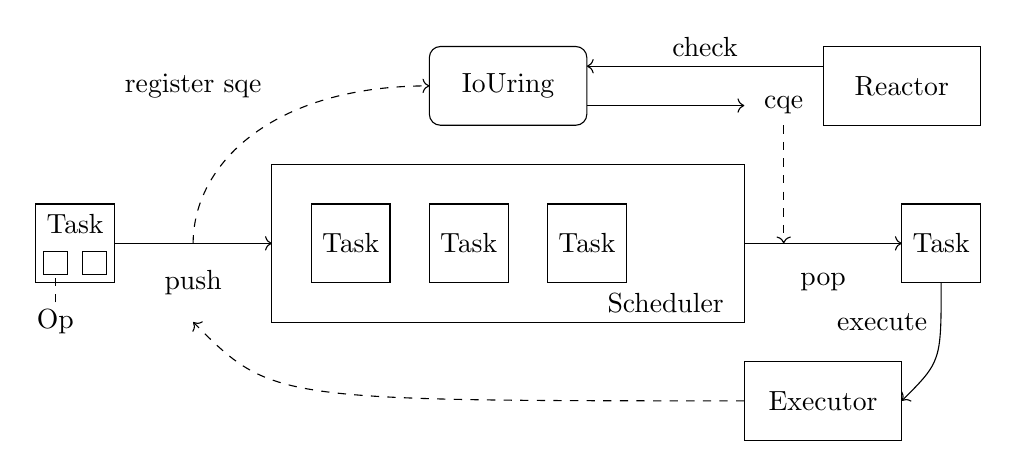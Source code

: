 \begin{tikzpicture}

\draw (0,0) rectangle (6,2);

\draw (0.5,0.5) rectangle (1.5,1.5);
\draw (2,0.5) rectangle (3,1.5);
\draw (3.5,0.5) rectangle (4.5,1.5);

\draw (-3,0.5) rectangle (-2,1.5);
\draw (-2.9,0.6) rectangle (-2.6,0.9);
\draw (-2.4,0.6) rectangle (-2.1,0.9);

\draw (8,0.5) rectangle (9,1.5);

\draw [rounded corners] (2,2.5) rectangle (4,3.5);

\draw (7,2.5) rectangle (9,3.5);

\draw (6,-1.5) rectangle (8,-0.5);

\node at (-2.5,1.25) {Task};
\node at (1,1) {Task};
\node at (2.5,1) {Task};
\node at (4,1) {Task};
\node at (8.5,1) {Task};

\node at (3,3) {IoUring};

\node at (8,3) {Reactor};

\node at (7,-1) {Executor};

\node at (5,0.25) {Scheduler};

\node at (-2.75,0) {Op};

\draw [dashed] (-2.75,0.25)--(-2.75,0.6);

\draw [->] (-2,1)--(0,1);
\node at (-1,0.5) {push};

\draw [->] (6,1)--(8,1);
\node at (7,0.5) {pop};

\draw [dashed, ->] (-1,1)..controls (-1,2) and (0,3) .. (2,3);
\node at (-1,3) {register sqe};

\draw [->] (7,3.25)--(4,3.25);
\draw [->] (4,2.75)--(6,2.75);
\node at (5.5,3.5) {check};
\node at (6.5,2.75) {cqe};

\draw [dashed, ->] (6.5,2.5)--(6.5,1);

\draw [->] (8.5,0.5)..controls (8.5,-0.5) .. (8,-1);
\node at (7.75,0) {execute};

\draw [dashed, ->] (6,-1)..controls (0,-1) .. (-1,0);

\end{tikzpicture}
